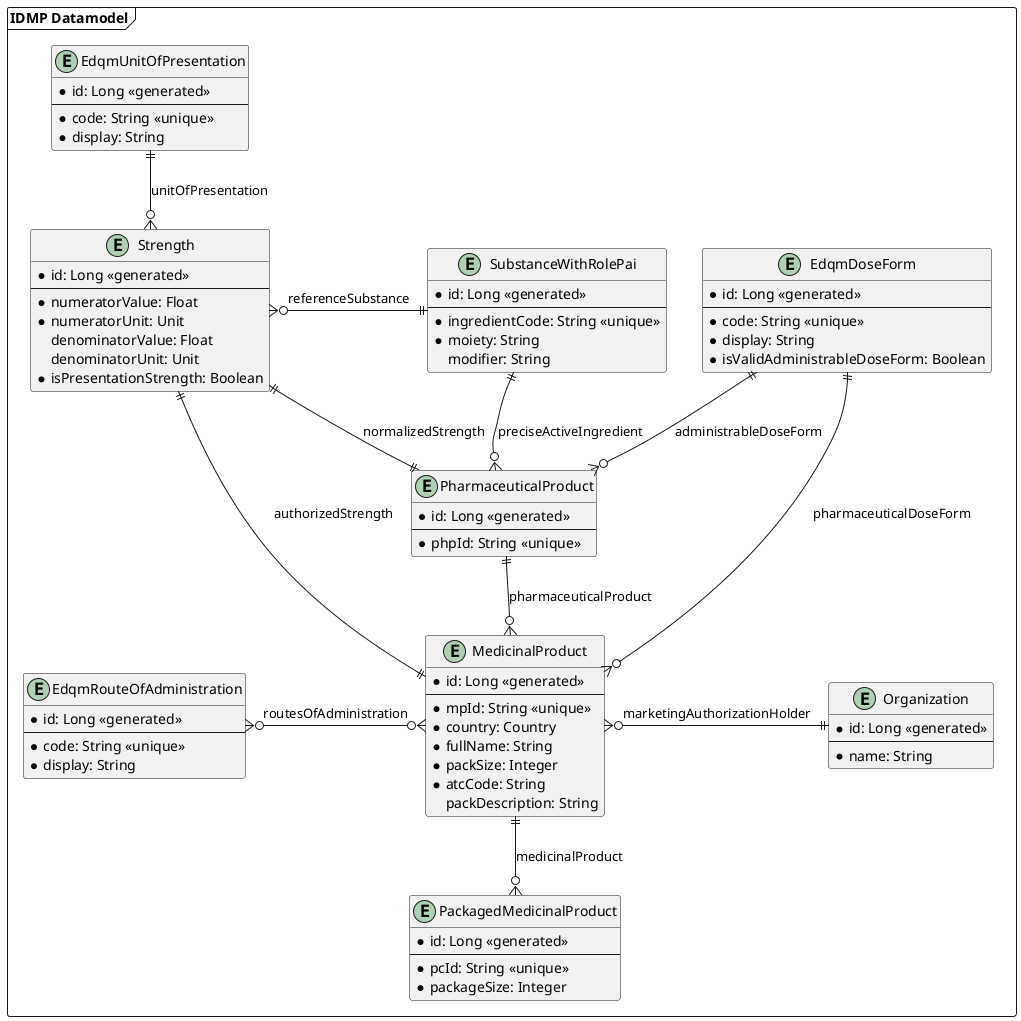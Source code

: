 @startuml
'https://plantuml.com/class-diagram

package "IDMP Datamodel" as idmpDatamodel <<frame>> {
    entity EdqmRouteOfAdministration {
        * id: Long <<generated>>
        --
        * code: String <<unique>>
        * display: String
    }

    entity EdqmUnitOfPresentation {
        * id: Long <<generated>>
        --
        * code: String <<unique>>
        * display: String
    }

    together {
        entity EdqmDoseForm {
            * id: Long <<generated>>
            --
            * code: String <<unique>>
            * display: String
            * isValidAdministrableDoseForm: Boolean
        }

        entity Strength {
            * id: Long <<generated>>
            --
            * numeratorValue: Float
            * numeratorUnit: Unit
            denominatorValue: Float
            denominatorUnit: Unit
            * isPresentationStrength: Boolean
        }

        entity SubstanceWithRolePai {
            * id: Long <<generated>>
            --
            * ingredientCode: String <<unique>>
            * moiety: String
            modifier: String
        }
    }

    entity PharmaceuticalProduct {
        * id: Long <<generated>>
        --
        * phpId: String <<unique>>
    }

    entity MedicinalProduct {
        * id: Long <<generated>>
        --
        * mpId: String <<unique>>
        * country: Country
        * fullName: String
        * packSize: Integer
        * atcCode: String
        packDescription: String
    }

    entity PackagedMedicinalProduct {
        * id: Long <<generated>>
        --
        * pcId: String <<unique>>
        * packageSize: Integer
    }

    entity Organization {
        * id: Long <<generated>>
        --
        * name: String
    }

    SubstanceWithRolePai ||------o{ PharmaceuticalProduct : preciseActiveIngredient
    EdqmDoseForm ||--o{ PharmaceuticalProduct : administrableDoseForm
    Strength ||--|| PharmaceuticalProduct : normalizedStrength

    PharmaceuticalProduct ||--o{ MedicinalProduct : pharmaceuticalProduct

    MedicinalProduct ||--o{ PackagedMedicinalProduct : medicinalProduct
    MedicinalProduct }o--|| EdqmDoseForm : pharmaceuticalDoseForm
    MedicinalProduct ||--|| Strength : authorizedStrength
    EdqmRouteOfAdministration }o-o{ MedicinalProduct : routesOfAdministration
    EdqmUnitOfPresentation ||--o{ Strength: unitOfPresentation

    MedicinalProduct }o-|| Organization : marketingAuthorizationHolder

    Strength }o-|| SubstanceWithRolePai : referenceSubstance
}
@enduml